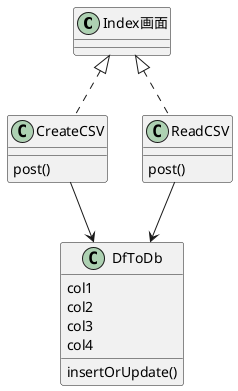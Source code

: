 @startuml

class Index画面

class CreateCSV {
    post()
}
class ReadCSV {
    post()
}
class DfToDb {
    col1
    col2
    col3
    col4

    insertOrUpdate()
}

Index画面 <|.. CreateCSV
Index画面 <|.. ReadCSV

CreateCSV --> DfToDb
ReadCSV --> DfToDb

@enduml